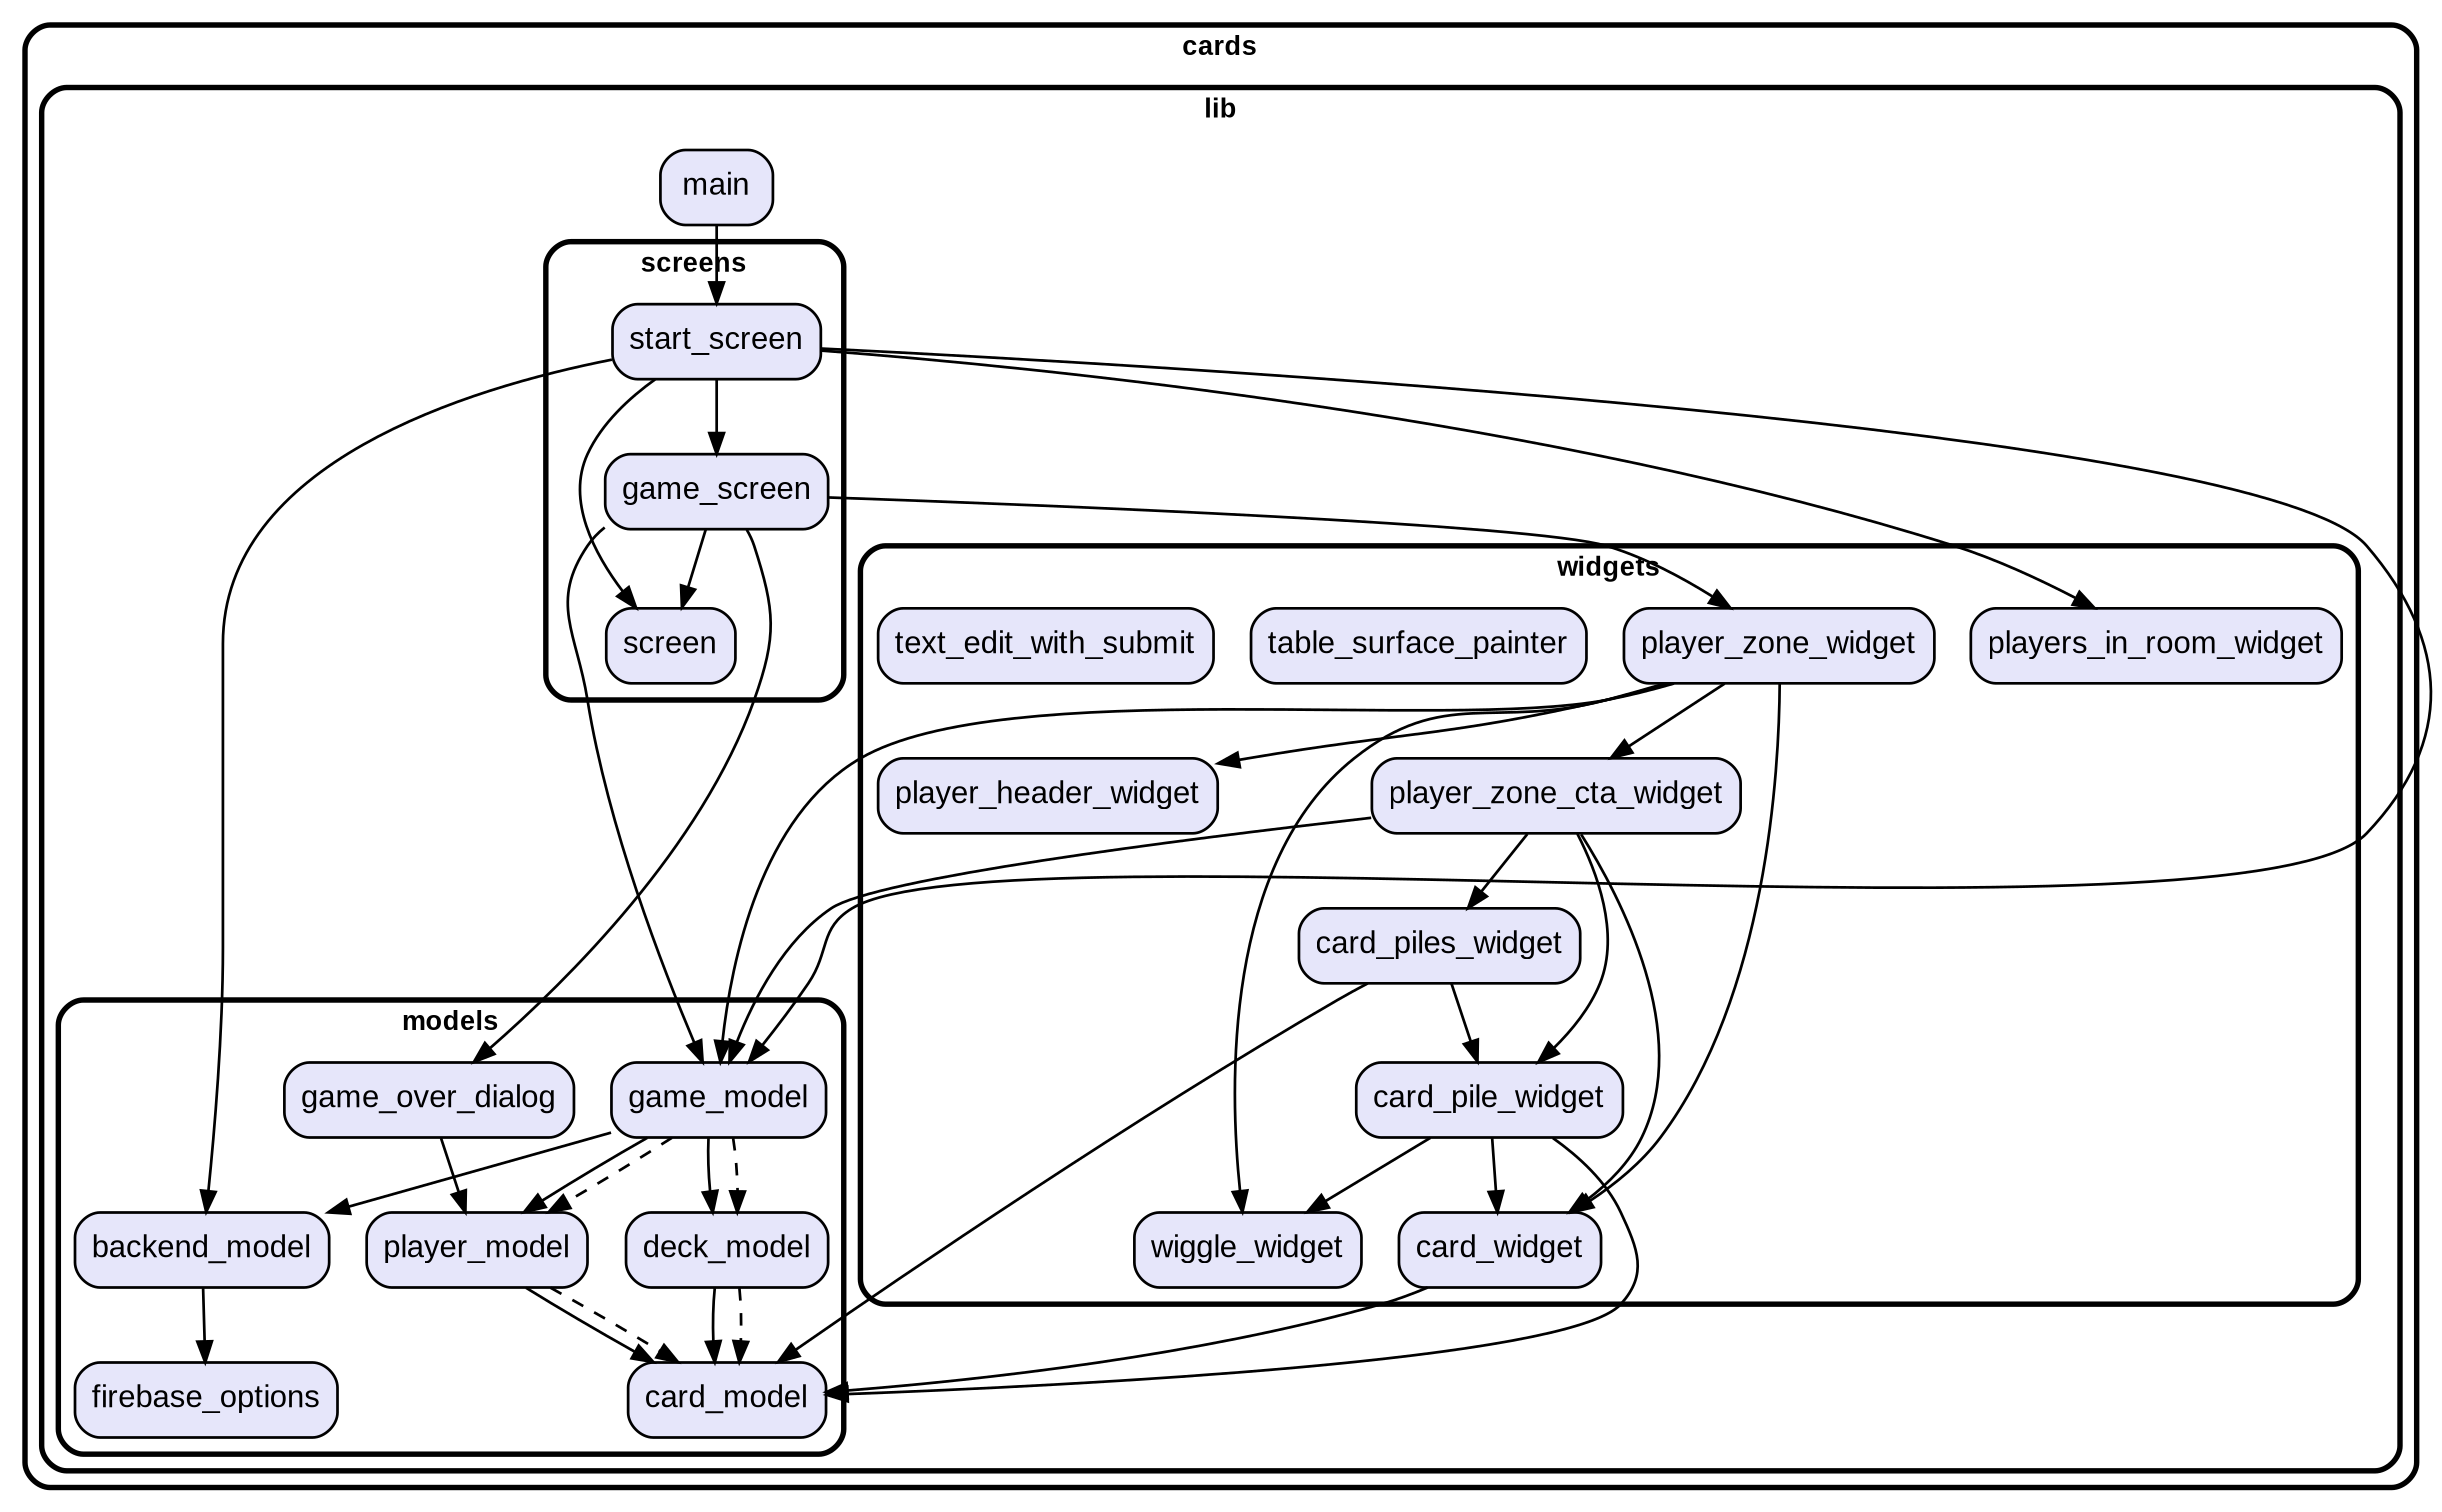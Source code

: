digraph "" {
  graph [style=rounded fontname="Arial Black" fontsize=13 penwidth=2.6];
  node [shape=rect style="filled,rounded" fontname=Arial fontsize=15 fillcolor=Lavender penwidth=1.3];
  edge [penwidth=1.3];
  "/lib/main.dart" [label="main"];
  "/lib/models/backend_model.dart" [label="backend_model"];
  "/lib/models/card_model.dart" [label="card_model"];
  "/lib/models/deck_model.dart" [label="deck_model"];
  "/lib/models/firebase_options.dart" [label="firebase_options"];
  "/lib/models/game_model.dart" [label="game_model"];
  "/lib/models/game_over_dialog.dart" [label="game_over_dialog"];
  "/lib/models/player_model.dart" [label="player_model"];
  "/lib/screens/game_screen.dart" [label="game_screen"];
  "/lib/screens/screen.dart" [label="screen"];
  "/lib/screens/start_screen.dart" [label="start_screen"];
  "/lib/widgets/card_piles_widget.dart" [label="card_piles_widget"];
  "/lib/widgets/card_pile_widget.dart" [label="card_pile_widget"];
  "/lib/widgets/card_widget.dart" [label="card_widget"];
  "/lib/widgets/players_in_room_widget.dart" [label="players_in_room_widget"];
  "/lib/widgets/player_header_widget.dart" [label="player_header_widget"];
  "/lib/widgets/player_zone_cta_widget.dart" [label="player_zone_cta_widget"];
  "/lib/widgets/player_zone_widget.dart" [label="player_zone_widget"];
  "/lib/widgets/table_surface_painter.dart" [label="table_surface_painter"];
  "/lib/widgets/text_edit_with_submit.dart" [label="text_edit_with_submit"];
  "/lib/widgets/wiggle_widget.dart" [label="wiggle_widget"];
  subgraph "cluster~" {
    label="cards";
    subgraph "cluster~/lib" {
      label="lib";
      "/lib/main.dart";
      subgraph "cluster~/lib/models" {
        label="models";
        "/lib/models/backend_model.dart";
        "/lib/models/card_model.dart";
        "/lib/models/deck_model.dart";
        "/lib/models/firebase_options.dart";
        "/lib/models/game_model.dart";
        "/lib/models/game_over_dialog.dart";
        "/lib/models/player_model.dart";
      }
      subgraph "cluster~/lib/screens" {
        label="screens";
        "/lib/screens/game_screen.dart";
        "/lib/screens/screen.dart";
        "/lib/screens/start_screen.dart";
      }
      subgraph "cluster~/lib/widgets" {
        label="widgets";
        "/lib/widgets/card_piles_widget.dart";
        "/lib/widgets/card_pile_widget.dart";
        "/lib/widgets/card_widget.dart";
        "/lib/widgets/players_in_room_widget.dart";
        "/lib/widgets/player_header_widget.dart";
        "/lib/widgets/player_zone_cta_widget.dart";
        "/lib/widgets/player_zone_widget.dart";
        "/lib/widgets/table_surface_painter.dart";
        "/lib/widgets/text_edit_with_submit.dart";
        "/lib/widgets/wiggle_widget.dart";
      }
    }
  }
  "/lib/main.dart" -> "/lib/screens/start_screen.dart";
  "/lib/models/backend_model.dart" -> "/lib/models/firebase_options.dart";
  "/lib/models/deck_model.dart" -> "/lib/models/card_model.dart";
  "/lib/models/deck_model.dart" -> "/lib/models/card_model.dart" [style=dashed];
  "/lib/models/game_model.dart" -> "/lib/models/backend_model.dart";
  "/lib/models/game_model.dart" -> "/lib/models/deck_model.dart";
  "/lib/models/game_model.dart" -> "/lib/models/player_model.dart";
  "/lib/models/game_model.dart" -> "/lib/models/deck_model.dart" [style=dashed];
  "/lib/models/game_model.dart" -> "/lib/models/player_model.dart" [style=dashed];
  "/lib/models/game_over_dialog.dart" -> "/lib/models/player_model.dart";
  "/lib/models/player_model.dart" -> "/lib/models/card_model.dart";
  "/lib/models/player_model.dart" -> "/lib/models/card_model.dart" [style=dashed];
  "/lib/screens/game_screen.dart" -> "/lib/models/game_model.dart";
  "/lib/screens/game_screen.dart" -> "/lib/models/game_over_dialog.dart";
  "/lib/screens/game_screen.dart" -> "/lib/screens/screen.dart";
  "/lib/screens/game_screen.dart" -> "/lib/widgets/player_zone_widget.dart";
  "/lib/screens/start_screen.dart" -> "/lib/models/backend_model.dart";
  "/lib/screens/start_screen.dart" -> "/lib/models/game_model.dart";
  "/lib/screens/start_screen.dart" -> "/lib/screens/game_screen.dart";
  "/lib/screens/start_screen.dart" -> "/lib/screens/screen.dart";
  "/lib/screens/start_screen.dart" -> "/lib/widgets/players_in_room_widget.dart";
  "/lib/widgets/card_piles_widget.dart" -> "/lib/models/card_model.dart";
  "/lib/widgets/card_piles_widget.dart" -> "/lib/widgets/card_pile_widget.dart";
  "/lib/widgets/card_pile_widget.dart" -> "/lib/models/card_model.dart";
  "/lib/widgets/card_pile_widget.dart" -> "/lib/widgets/card_widget.dart";
  "/lib/widgets/card_pile_widget.dart" -> "/lib/widgets/wiggle_widget.dart";
  "/lib/widgets/card_widget.dart" -> "/lib/models/card_model.dart";
  "/lib/widgets/player_zone_cta_widget.dart" -> "/lib/models/game_model.dart";
  "/lib/widgets/player_zone_cta_widget.dart" -> "/lib/widgets/card_pile_widget.dart";
  "/lib/widgets/player_zone_cta_widget.dart" -> "/lib/widgets/card_piles_widget.dart";
  "/lib/widgets/player_zone_cta_widget.dart" -> "/lib/widgets/card_widget.dart";
  "/lib/widgets/player_zone_widget.dart" -> "/lib/models/game_model.dart";
  "/lib/widgets/player_zone_widget.dart" -> "/lib/widgets/card_widget.dart";
  "/lib/widgets/player_zone_widget.dart" -> "/lib/widgets/player_header_widget.dart";
  "/lib/widgets/player_zone_widget.dart" -> "/lib/widgets/player_zone_cta_widget.dart";
  "/lib/widgets/player_zone_widget.dart" -> "/lib/widgets/wiggle_widget.dart";
}
